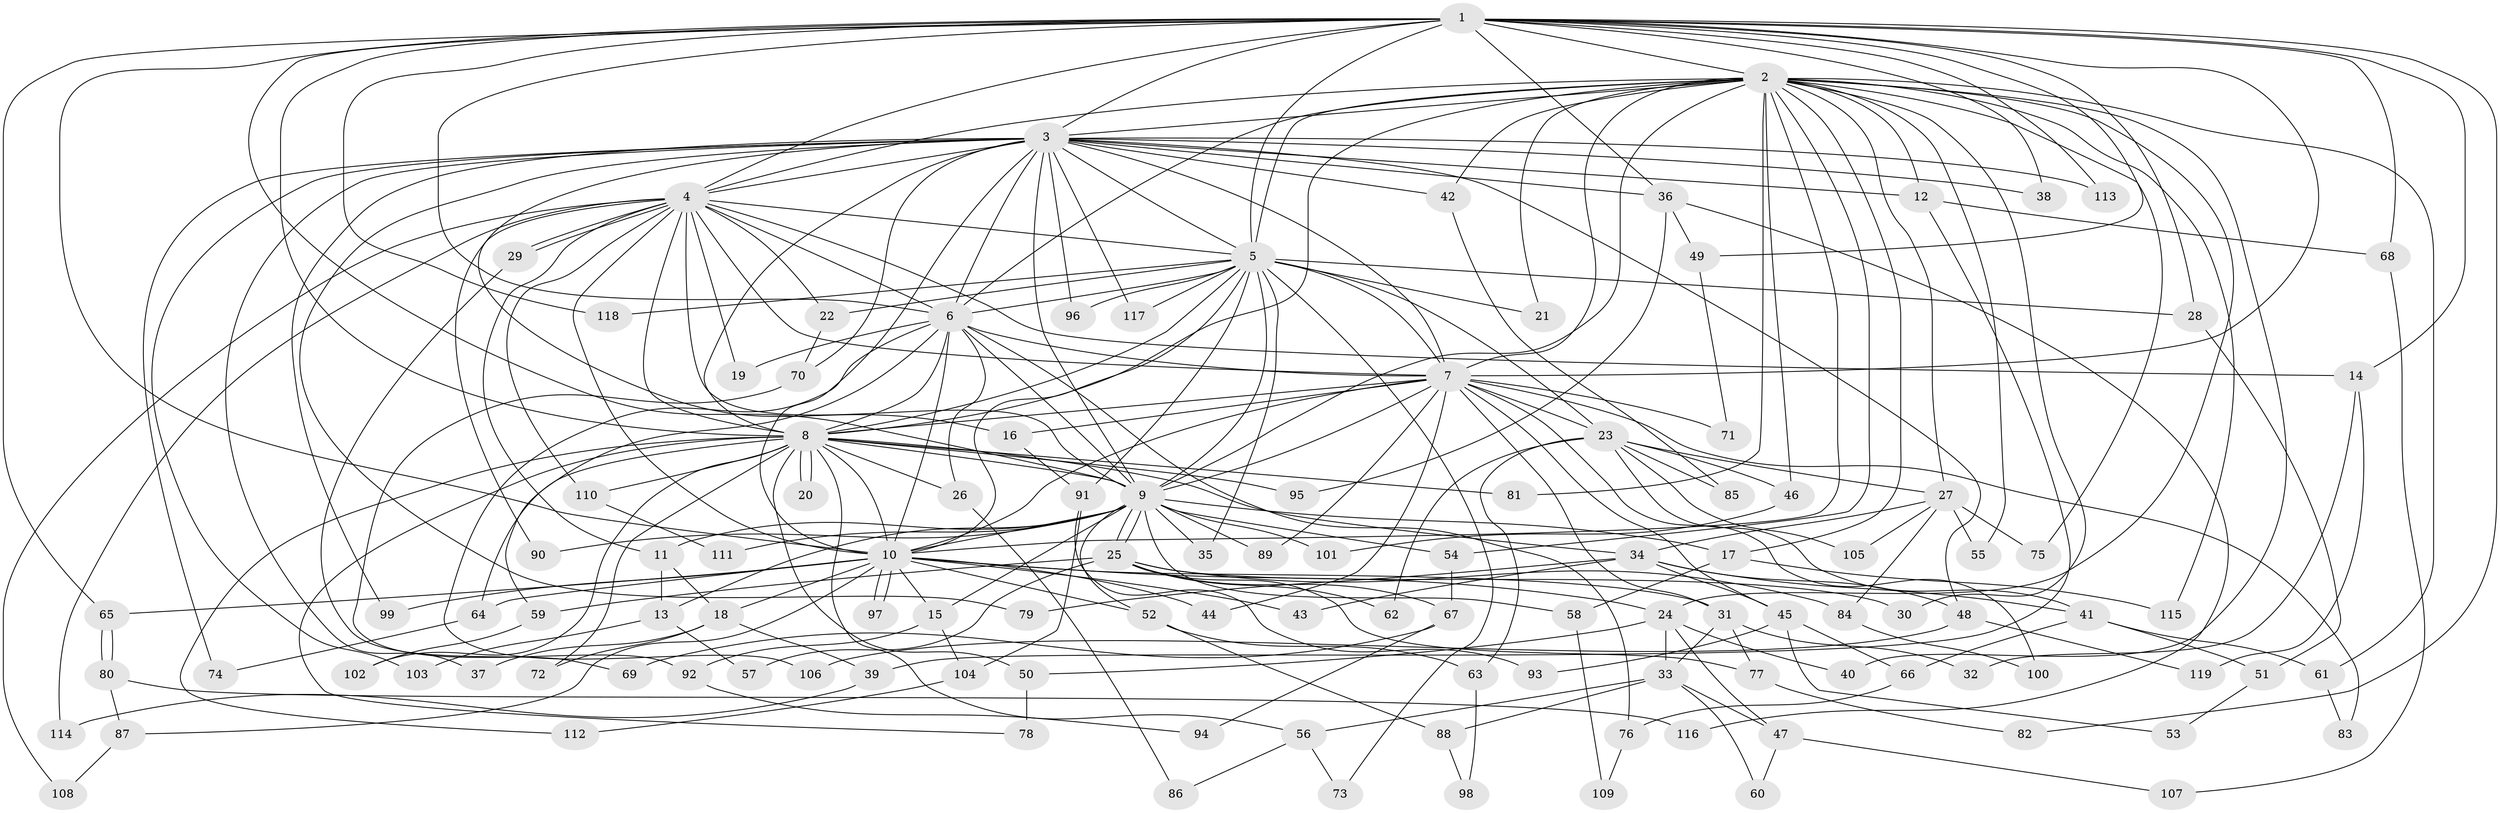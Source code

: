 // Generated by graph-tools (version 1.1) at 2025/44/03/09/25 04:44:05]
// undirected, 119 vertices, 263 edges
graph export_dot {
graph [start="1"]
  node [color=gray90,style=filled];
  1;
  2;
  3;
  4;
  5;
  6;
  7;
  8;
  9;
  10;
  11;
  12;
  13;
  14;
  15;
  16;
  17;
  18;
  19;
  20;
  21;
  22;
  23;
  24;
  25;
  26;
  27;
  28;
  29;
  30;
  31;
  32;
  33;
  34;
  35;
  36;
  37;
  38;
  39;
  40;
  41;
  42;
  43;
  44;
  45;
  46;
  47;
  48;
  49;
  50;
  51;
  52;
  53;
  54;
  55;
  56;
  57;
  58;
  59;
  60;
  61;
  62;
  63;
  64;
  65;
  66;
  67;
  68;
  69;
  70;
  71;
  72;
  73;
  74;
  75;
  76;
  77;
  78;
  79;
  80;
  81;
  82;
  83;
  84;
  85;
  86;
  87;
  88;
  89;
  90;
  91;
  92;
  93;
  94;
  95;
  96;
  97;
  98;
  99;
  100;
  101;
  102;
  103;
  104;
  105;
  106;
  107;
  108;
  109;
  110;
  111;
  112;
  113;
  114;
  115;
  116;
  117;
  118;
  119;
  1 -- 2;
  1 -- 3;
  1 -- 4;
  1 -- 5;
  1 -- 6;
  1 -- 7;
  1 -- 8;
  1 -- 9;
  1 -- 10;
  1 -- 14;
  1 -- 28;
  1 -- 36;
  1 -- 38;
  1 -- 49;
  1 -- 65;
  1 -- 68;
  1 -- 82;
  1 -- 113;
  1 -- 118;
  2 -- 3;
  2 -- 4;
  2 -- 5;
  2 -- 6;
  2 -- 7;
  2 -- 8;
  2 -- 9;
  2 -- 10;
  2 -- 12;
  2 -- 17;
  2 -- 21;
  2 -- 24;
  2 -- 27;
  2 -- 30;
  2 -- 40;
  2 -- 42;
  2 -- 46;
  2 -- 54;
  2 -- 55;
  2 -- 61;
  2 -- 75;
  2 -- 81;
  2 -- 115;
  3 -- 4;
  3 -- 5;
  3 -- 6;
  3 -- 7;
  3 -- 8;
  3 -- 9;
  3 -- 10;
  3 -- 12;
  3 -- 16;
  3 -- 36;
  3 -- 37;
  3 -- 38;
  3 -- 42;
  3 -- 48;
  3 -- 70;
  3 -- 74;
  3 -- 79;
  3 -- 96;
  3 -- 99;
  3 -- 103;
  3 -- 113;
  3 -- 117;
  4 -- 5;
  4 -- 6;
  4 -- 7;
  4 -- 8;
  4 -- 9;
  4 -- 10;
  4 -- 11;
  4 -- 14;
  4 -- 19;
  4 -- 22;
  4 -- 29;
  4 -- 29;
  4 -- 90;
  4 -- 108;
  4 -- 110;
  4 -- 114;
  5 -- 6;
  5 -- 7;
  5 -- 8;
  5 -- 9;
  5 -- 10;
  5 -- 21;
  5 -- 22;
  5 -- 23;
  5 -- 28;
  5 -- 35;
  5 -- 73;
  5 -- 91;
  5 -- 96;
  5 -- 117;
  5 -- 118;
  6 -- 7;
  6 -- 8;
  6 -- 9;
  6 -- 10;
  6 -- 19;
  6 -- 26;
  6 -- 59;
  6 -- 76;
  6 -- 106;
  7 -- 8;
  7 -- 9;
  7 -- 10;
  7 -- 16;
  7 -- 23;
  7 -- 31;
  7 -- 44;
  7 -- 45;
  7 -- 71;
  7 -- 83;
  7 -- 89;
  7 -- 100;
  8 -- 9;
  8 -- 10;
  8 -- 20;
  8 -- 20;
  8 -- 26;
  8 -- 34;
  8 -- 50;
  8 -- 56;
  8 -- 64;
  8 -- 72;
  8 -- 78;
  8 -- 81;
  8 -- 95;
  8 -- 102;
  8 -- 110;
  8 -- 112;
  9 -- 10;
  9 -- 11;
  9 -- 13;
  9 -- 15;
  9 -- 17;
  9 -- 25;
  9 -- 25;
  9 -- 35;
  9 -- 52;
  9 -- 54;
  9 -- 58;
  9 -- 89;
  9 -- 90;
  9 -- 101;
  9 -- 111;
  10 -- 15;
  10 -- 18;
  10 -- 24;
  10 -- 31;
  10 -- 43;
  10 -- 44;
  10 -- 52;
  10 -- 64;
  10 -- 65;
  10 -- 87;
  10 -- 97;
  10 -- 97;
  10 -- 99;
  11 -- 13;
  11 -- 18;
  12 -- 39;
  12 -- 68;
  13 -- 57;
  13 -- 103;
  14 -- 32;
  14 -- 119;
  15 -- 92;
  15 -- 104;
  16 -- 91;
  17 -- 58;
  17 -- 115;
  18 -- 37;
  18 -- 39;
  18 -- 72;
  22 -- 70;
  23 -- 27;
  23 -- 41;
  23 -- 46;
  23 -- 62;
  23 -- 63;
  23 -- 85;
  23 -- 105;
  24 -- 33;
  24 -- 40;
  24 -- 47;
  24 -- 50;
  25 -- 30;
  25 -- 57;
  25 -- 59;
  25 -- 62;
  25 -- 67;
  25 -- 77;
  25 -- 84;
  26 -- 86;
  27 -- 34;
  27 -- 55;
  27 -- 75;
  27 -- 84;
  27 -- 105;
  28 -- 51;
  29 -- 69;
  31 -- 32;
  31 -- 33;
  31 -- 77;
  33 -- 47;
  33 -- 56;
  33 -- 60;
  33 -- 88;
  34 -- 41;
  34 -- 43;
  34 -- 45;
  34 -- 48;
  34 -- 79;
  36 -- 49;
  36 -- 95;
  36 -- 116;
  39 -- 114;
  41 -- 51;
  41 -- 61;
  41 -- 66;
  42 -- 85;
  45 -- 53;
  45 -- 66;
  45 -- 93;
  46 -- 101;
  47 -- 60;
  47 -- 107;
  48 -- 106;
  48 -- 119;
  49 -- 71;
  50 -- 78;
  51 -- 53;
  52 -- 63;
  52 -- 88;
  54 -- 67;
  56 -- 73;
  56 -- 86;
  58 -- 109;
  59 -- 102;
  61 -- 83;
  63 -- 98;
  64 -- 74;
  65 -- 80;
  65 -- 80;
  66 -- 76;
  67 -- 69;
  67 -- 94;
  68 -- 107;
  70 -- 92;
  76 -- 109;
  77 -- 82;
  80 -- 87;
  80 -- 116;
  84 -- 100;
  87 -- 108;
  88 -- 98;
  91 -- 93;
  91 -- 104;
  92 -- 94;
  104 -- 112;
  110 -- 111;
}
